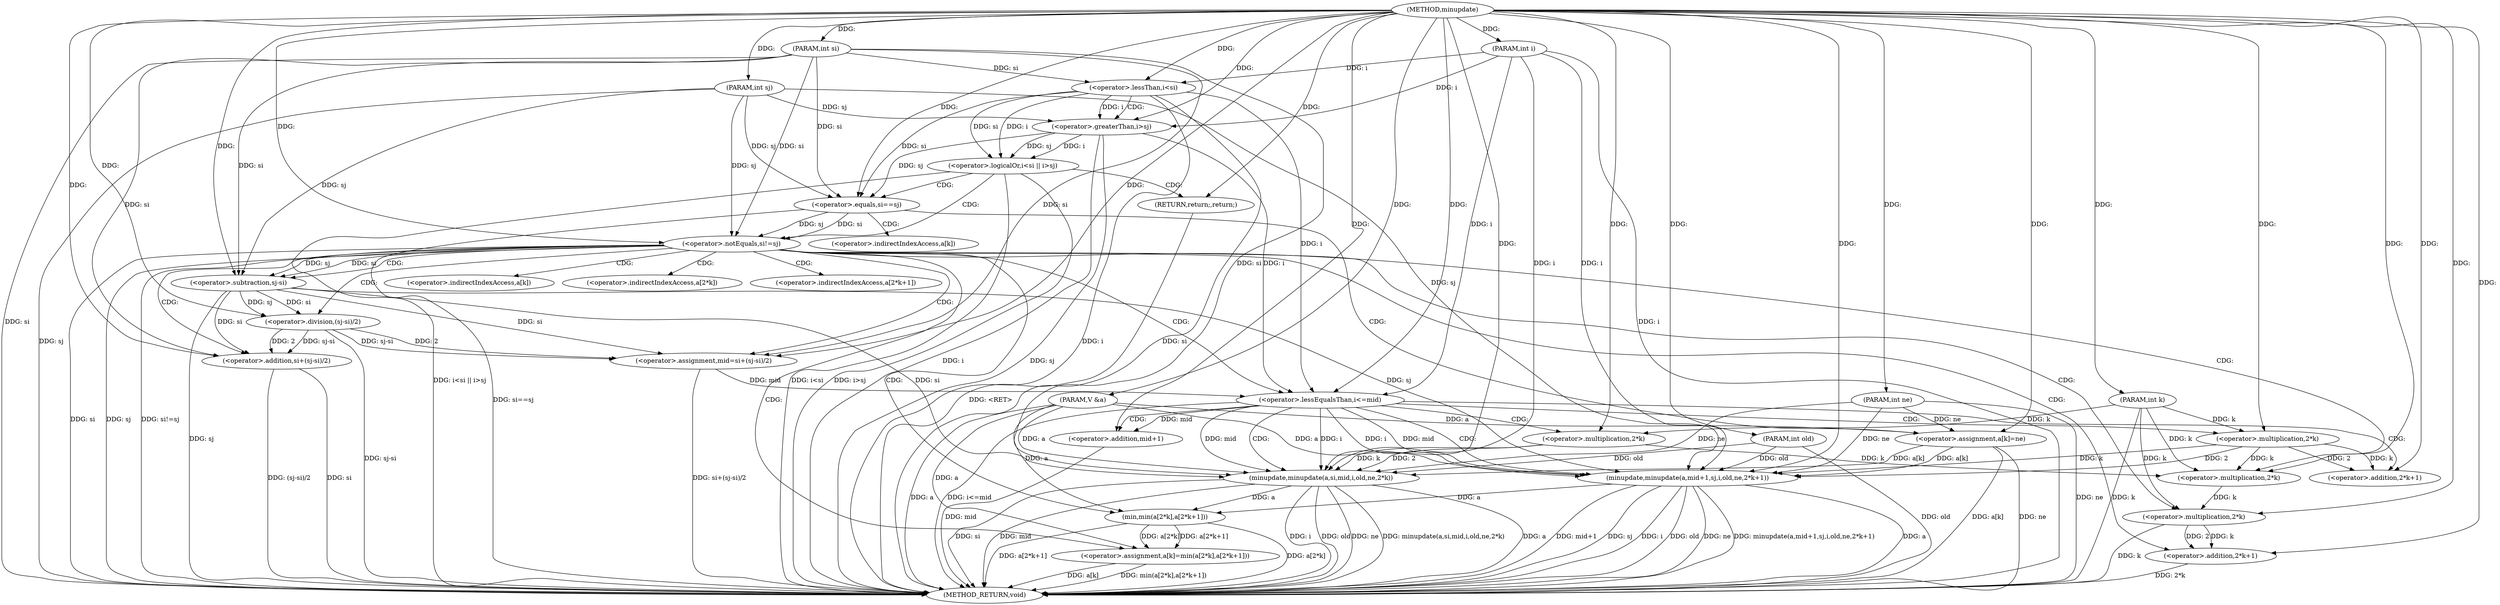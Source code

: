 digraph "minupdate" {  
"1000431" [label = "(METHOD,minupdate)" ]
"1000523" [label = "(METHOD_RETURN,void)" ]
"1000432" [label = "(PARAM,V &a)" ]
"1000433" [label = "(PARAM,int si)" ]
"1000434" [label = "(PARAM,int sj)" ]
"1000435" [label = "(PARAM,int i)" ]
"1000436" [label = "(PARAM,int old)" ]
"1000437" [label = "(PARAM,int ne)" ]
"1000438" [label = "(PARAM,int k)" ]
"1000441" [label = "(<operator>.logicalOr,i<si || i>sj)" ]
"1000451" [label = "(<operator>.equals,si==sj)" ]
"1000461" [label = "(<operator>.notEquals,si!=sj)" ]
"1000449" [label = "(RETURN,return;,return;)" ]
"1000455" [label = "(<operator>.assignment,a[k]=ne)" ]
"1000466" [label = "(<operator>.assignment,mid=si+(sj-si)/2)" ]
"1000506" [label = "(<operator>.assignment,a[k]=min(a[2*k],a[2*k+1]))" ]
"1000442" [label = "(<operator>.lessThan,i<si)" ]
"1000445" [label = "(<operator>.greaterThan,i>sj)" ]
"1000476" [label = "(<operator>.lessEqualsThan,i<=mid)" ]
"1000468" [label = "(<operator>.addition,si+(sj-si)/2)" ]
"1000480" [label = "(minupdate,minupdate(a,si,mid,i,old,ne,2*k))" ]
"1000510" [label = "(min,min(a[2*k],a[2*k+1]))" ]
"1000470" [label = "(<operator>.division,(sj-si)/2)" ]
"1000492" [label = "(minupdate,minupdate(a,mid+1,sj,i,old,ne,2*k+1))" ]
"1000471" [label = "(<operator>.subtraction,sj-si)" ]
"1000487" [label = "(<operator>.multiplication,2*k)" ]
"1000513" [label = "(<operator>.multiplication,2*k)" ]
"1000518" [label = "(<operator>.addition,2*k+1)" ]
"1000494" [label = "(<operator>.addition,mid+1)" ]
"1000501" [label = "(<operator>.addition,2*k+1)" ]
"1000519" [label = "(<operator>.multiplication,2*k)" ]
"1000502" [label = "(<operator>.multiplication,2*k)" ]
"1000456" [label = "(<operator>.indirectIndexAccess,a[k])" ]
"1000507" [label = "(<operator>.indirectIndexAccess,a[k])" ]
"1000511" [label = "(<operator>.indirectIndexAccess,a[2*k])" ]
"1000516" [label = "(<operator>.indirectIndexAccess,a[2*k+1])" ]
  "1000449" -> "1000523"  [ label = "DDG: <RET>"] 
  "1000432" -> "1000523"  [ label = "DDG: a"] 
  "1000433" -> "1000523"  [ label = "DDG: si"] 
  "1000434" -> "1000523"  [ label = "DDG: sj"] 
  "1000435" -> "1000523"  [ label = "DDG: i"] 
  "1000436" -> "1000523"  [ label = "DDG: old"] 
  "1000437" -> "1000523"  [ label = "DDG: ne"] 
  "1000438" -> "1000523"  [ label = "DDG: k"] 
  "1000442" -> "1000523"  [ label = "DDG: i"] 
  "1000442" -> "1000523"  [ label = "DDG: si"] 
  "1000441" -> "1000523"  [ label = "DDG: i<si"] 
  "1000445" -> "1000523"  [ label = "DDG: i"] 
  "1000445" -> "1000523"  [ label = "DDG: sj"] 
  "1000441" -> "1000523"  [ label = "DDG: i>sj"] 
  "1000441" -> "1000523"  [ label = "DDG: i<si || i>sj"] 
  "1000451" -> "1000523"  [ label = "DDG: si==sj"] 
  "1000455" -> "1000523"  [ label = "DDG: a[k]"] 
  "1000455" -> "1000523"  [ label = "DDG: ne"] 
  "1000461" -> "1000523"  [ label = "DDG: si"] 
  "1000461" -> "1000523"  [ label = "DDG: sj"] 
  "1000461" -> "1000523"  [ label = "DDG: si!=sj"] 
  "1000468" -> "1000523"  [ label = "DDG: si"] 
  "1000471" -> "1000523"  [ label = "DDG: sj"] 
  "1000470" -> "1000523"  [ label = "DDG: sj-si"] 
  "1000468" -> "1000523"  [ label = "DDG: (sj-si)/2"] 
  "1000466" -> "1000523"  [ label = "DDG: si+(sj-si)/2"] 
  "1000476" -> "1000523"  [ label = "DDG: i<=mid"] 
  "1000492" -> "1000523"  [ label = "DDG: a"] 
  "1000494" -> "1000523"  [ label = "DDG: mid"] 
  "1000492" -> "1000523"  [ label = "DDG: mid+1"] 
  "1000492" -> "1000523"  [ label = "DDG: sj"] 
  "1000492" -> "1000523"  [ label = "DDG: i"] 
  "1000492" -> "1000523"  [ label = "DDG: old"] 
  "1000492" -> "1000523"  [ label = "DDG: ne"] 
  "1000492" -> "1000523"  [ label = "DDG: minupdate(a,mid+1,sj,i,old,ne,2*k+1)"] 
  "1000480" -> "1000523"  [ label = "DDG: a"] 
  "1000480" -> "1000523"  [ label = "DDG: si"] 
  "1000480" -> "1000523"  [ label = "DDG: mid"] 
  "1000480" -> "1000523"  [ label = "DDG: i"] 
  "1000480" -> "1000523"  [ label = "DDG: old"] 
  "1000480" -> "1000523"  [ label = "DDG: ne"] 
  "1000480" -> "1000523"  [ label = "DDG: minupdate(a,si,mid,i,old,ne,2*k)"] 
  "1000506" -> "1000523"  [ label = "DDG: a[k]"] 
  "1000510" -> "1000523"  [ label = "DDG: a[2*k]"] 
  "1000519" -> "1000523"  [ label = "DDG: k"] 
  "1000518" -> "1000523"  [ label = "DDG: 2*k"] 
  "1000510" -> "1000523"  [ label = "DDG: a[2*k+1]"] 
  "1000506" -> "1000523"  [ label = "DDG: min(a[2*k],a[2*k+1])"] 
  "1000431" -> "1000432"  [ label = "DDG: "] 
  "1000431" -> "1000433"  [ label = "DDG: "] 
  "1000431" -> "1000434"  [ label = "DDG: "] 
  "1000431" -> "1000435"  [ label = "DDG: "] 
  "1000431" -> "1000436"  [ label = "DDG: "] 
  "1000431" -> "1000437"  [ label = "DDG: "] 
  "1000431" -> "1000438"  [ label = "DDG: "] 
  "1000442" -> "1000441"  [ label = "DDG: i"] 
  "1000442" -> "1000441"  [ label = "DDG: si"] 
  "1000445" -> "1000441"  [ label = "DDG: i"] 
  "1000445" -> "1000441"  [ label = "DDG: sj"] 
  "1000431" -> "1000449"  [ label = "DDG: "] 
  "1000442" -> "1000451"  [ label = "DDG: si"] 
  "1000433" -> "1000451"  [ label = "DDG: si"] 
  "1000431" -> "1000451"  [ label = "DDG: "] 
  "1000445" -> "1000451"  [ label = "DDG: sj"] 
  "1000434" -> "1000451"  [ label = "DDG: sj"] 
  "1000437" -> "1000455"  [ label = "DDG: ne"] 
  "1000431" -> "1000455"  [ label = "DDG: "] 
  "1000451" -> "1000461"  [ label = "DDG: si"] 
  "1000433" -> "1000461"  [ label = "DDG: si"] 
  "1000431" -> "1000461"  [ label = "DDG: "] 
  "1000451" -> "1000461"  [ label = "DDG: sj"] 
  "1000434" -> "1000461"  [ label = "DDG: sj"] 
  "1000470" -> "1000466"  [ label = "DDG: sj-si"] 
  "1000470" -> "1000466"  [ label = "DDG: 2"] 
  "1000471" -> "1000466"  [ label = "DDG: si"] 
  "1000433" -> "1000466"  [ label = "DDG: si"] 
  "1000431" -> "1000466"  [ label = "DDG: "] 
  "1000510" -> "1000506"  [ label = "DDG: a[2*k]"] 
  "1000510" -> "1000506"  [ label = "DDG: a[2*k+1]"] 
  "1000435" -> "1000442"  [ label = "DDG: i"] 
  "1000431" -> "1000442"  [ label = "DDG: "] 
  "1000433" -> "1000442"  [ label = "DDG: si"] 
  "1000442" -> "1000445"  [ label = "DDG: i"] 
  "1000435" -> "1000445"  [ label = "DDG: i"] 
  "1000431" -> "1000445"  [ label = "DDG: "] 
  "1000434" -> "1000445"  [ label = "DDG: sj"] 
  "1000432" -> "1000455"  [ label = "DDG: a"] 
  "1000432" -> "1000506"  [ label = "DDG: a"] 
  "1000471" -> "1000468"  [ label = "DDG: si"] 
  "1000433" -> "1000468"  [ label = "DDG: si"] 
  "1000431" -> "1000468"  [ label = "DDG: "] 
  "1000470" -> "1000468"  [ label = "DDG: sj-si"] 
  "1000470" -> "1000468"  [ label = "DDG: 2"] 
  "1000442" -> "1000476"  [ label = "DDG: i"] 
  "1000445" -> "1000476"  [ label = "DDG: i"] 
  "1000435" -> "1000476"  [ label = "DDG: i"] 
  "1000431" -> "1000476"  [ label = "DDG: "] 
  "1000466" -> "1000476"  [ label = "DDG: mid"] 
  "1000492" -> "1000510"  [ label = "DDG: a"] 
  "1000480" -> "1000510"  [ label = "DDG: a"] 
  "1000432" -> "1000510"  [ label = "DDG: a"] 
  "1000471" -> "1000470"  [ label = "DDG: si"] 
  "1000471" -> "1000470"  [ label = "DDG: sj"] 
  "1000431" -> "1000470"  [ label = "DDG: "] 
  "1000455" -> "1000480"  [ label = "DDG: a[k]"] 
  "1000432" -> "1000480"  [ label = "DDG: a"] 
  "1000431" -> "1000480"  [ label = "DDG: "] 
  "1000476" -> "1000480"  [ label = "DDG: i"] 
  "1000435" -> "1000480"  [ label = "DDG: i"] 
  "1000436" -> "1000480"  [ label = "DDG: old"] 
  "1000437" -> "1000480"  [ label = "DDG: ne"] 
  "1000433" -> "1000480"  [ label = "DDG: si"] 
  "1000471" -> "1000480"  [ label = "DDG: si"] 
  "1000487" -> "1000480"  [ label = "DDG: 2"] 
  "1000487" -> "1000480"  [ label = "DDG: k"] 
  "1000476" -> "1000480"  [ label = "DDG: mid"] 
  "1000461" -> "1000471"  [ label = "DDG: sj"] 
  "1000434" -> "1000471"  [ label = "DDG: sj"] 
  "1000431" -> "1000471"  [ label = "DDG: "] 
  "1000461" -> "1000471"  [ label = "DDG: si"] 
  "1000433" -> "1000471"  [ label = "DDG: si"] 
  "1000431" -> "1000487"  [ label = "DDG: "] 
  "1000438" -> "1000487"  [ label = "DDG: k"] 
  "1000455" -> "1000492"  [ label = "DDG: a[k]"] 
  "1000432" -> "1000492"  [ label = "DDG: a"] 
  "1000431" -> "1000492"  [ label = "DDG: "] 
  "1000476" -> "1000492"  [ label = "DDG: i"] 
  "1000435" -> "1000492"  [ label = "DDG: i"] 
  "1000471" -> "1000492"  [ label = "DDG: sj"] 
  "1000434" -> "1000492"  [ label = "DDG: sj"] 
  "1000436" -> "1000492"  [ label = "DDG: old"] 
  "1000437" -> "1000492"  [ label = "DDG: ne"] 
  "1000502" -> "1000492"  [ label = "DDG: k"] 
  "1000502" -> "1000492"  [ label = "DDG: 2"] 
  "1000476" -> "1000492"  [ label = "DDG: mid"] 
  "1000431" -> "1000513"  [ label = "DDG: "] 
  "1000502" -> "1000513"  [ label = "DDG: k"] 
  "1000487" -> "1000513"  [ label = "DDG: k"] 
  "1000438" -> "1000513"  [ label = "DDG: k"] 
  "1000519" -> "1000518"  [ label = "DDG: 2"] 
  "1000519" -> "1000518"  [ label = "DDG: k"] 
  "1000431" -> "1000518"  [ label = "DDG: "] 
  "1000476" -> "1000494"  [ label = "DDG: mid"] 
  "1000431" -> "1000494"  [ label = "DDG: "] 
  "1000502" -> "1000501"  [ label = "DDG: k"] 
  "1000502" -> "1000501"  [ label = "DDG: 2"] 
  "1000431" -> "1000501"  [ label = "DDG: "] 
  "1000431" -> "1000519"  [ label = "DDG: "] 
  "1000513" -> "1000519"  [ label = "DDG: k"] 
  "1000438" -> "1000519"  [ label = "DDG: k"] 
  "1000431" -> "1000502"  [ label = "DDG: "] 
  "1000438" -> "1000502"  [ label = "DDG: k"] 
  "1000441" -> "1000461"  [ label = "CDG: "] 
  "1000441" -> "1000451"  [ label = "CDG: "] 
  "1000441" -> "1000449"  [ label = "CDG: "] 
  "1000451" -> "1000456"  [ label = "CDG: "] 
  "1000451" -> "1000455"  [ label = "CDG: "] 
  "1000461" -> "1000466"  [ label = "CDG: "] 
  "1000461" -> "1000513"  [ label = "CDG: "] 
  "1000461" -> "1000471"  [ label = "CDG: "] 
  "1000461" -> "1000518"  [ label = "CDG: "] 
  "1000461" -> "1000516"  [ label = "CDG: "] 
  "1000461" -> "1000506"  [ label = "CDG: "] 
  "1000461" -> "1000476"  [ label = "CDG: "] 
  "1000461" -> "1000510"  [ label = "CDG: "] 
  "1000461" -> "1000519"  [ label = "CDG: "] 
  "1000461" -> "1000470"  [ label = "CDG: "] 
  "1000461" -> "1000507"  [ label = "CDG: "] 
  "1000461" -> "1000468"  [ label = "CDG: "] 
  "1000461" -> "1000511"  [ label = "CDG: "] 
  "1000442" -> "1000445"  [ label = "CDG: "] 
  "1000476" -> "1000494"  [ label = "CDG: "] 
  "1000476" -> "1000487"  [ label = "CDG: "] 
  "1000476" -> "1000492"  [ label = "CDG: "] 
  "1000476" -> "1000501"  [ label = "CDG: "] 
  "1000476" -> "1000502"  [ label = "CDG: "] 
  "1000476" -> "1000480"  [ label = "CDG: "] 
}
